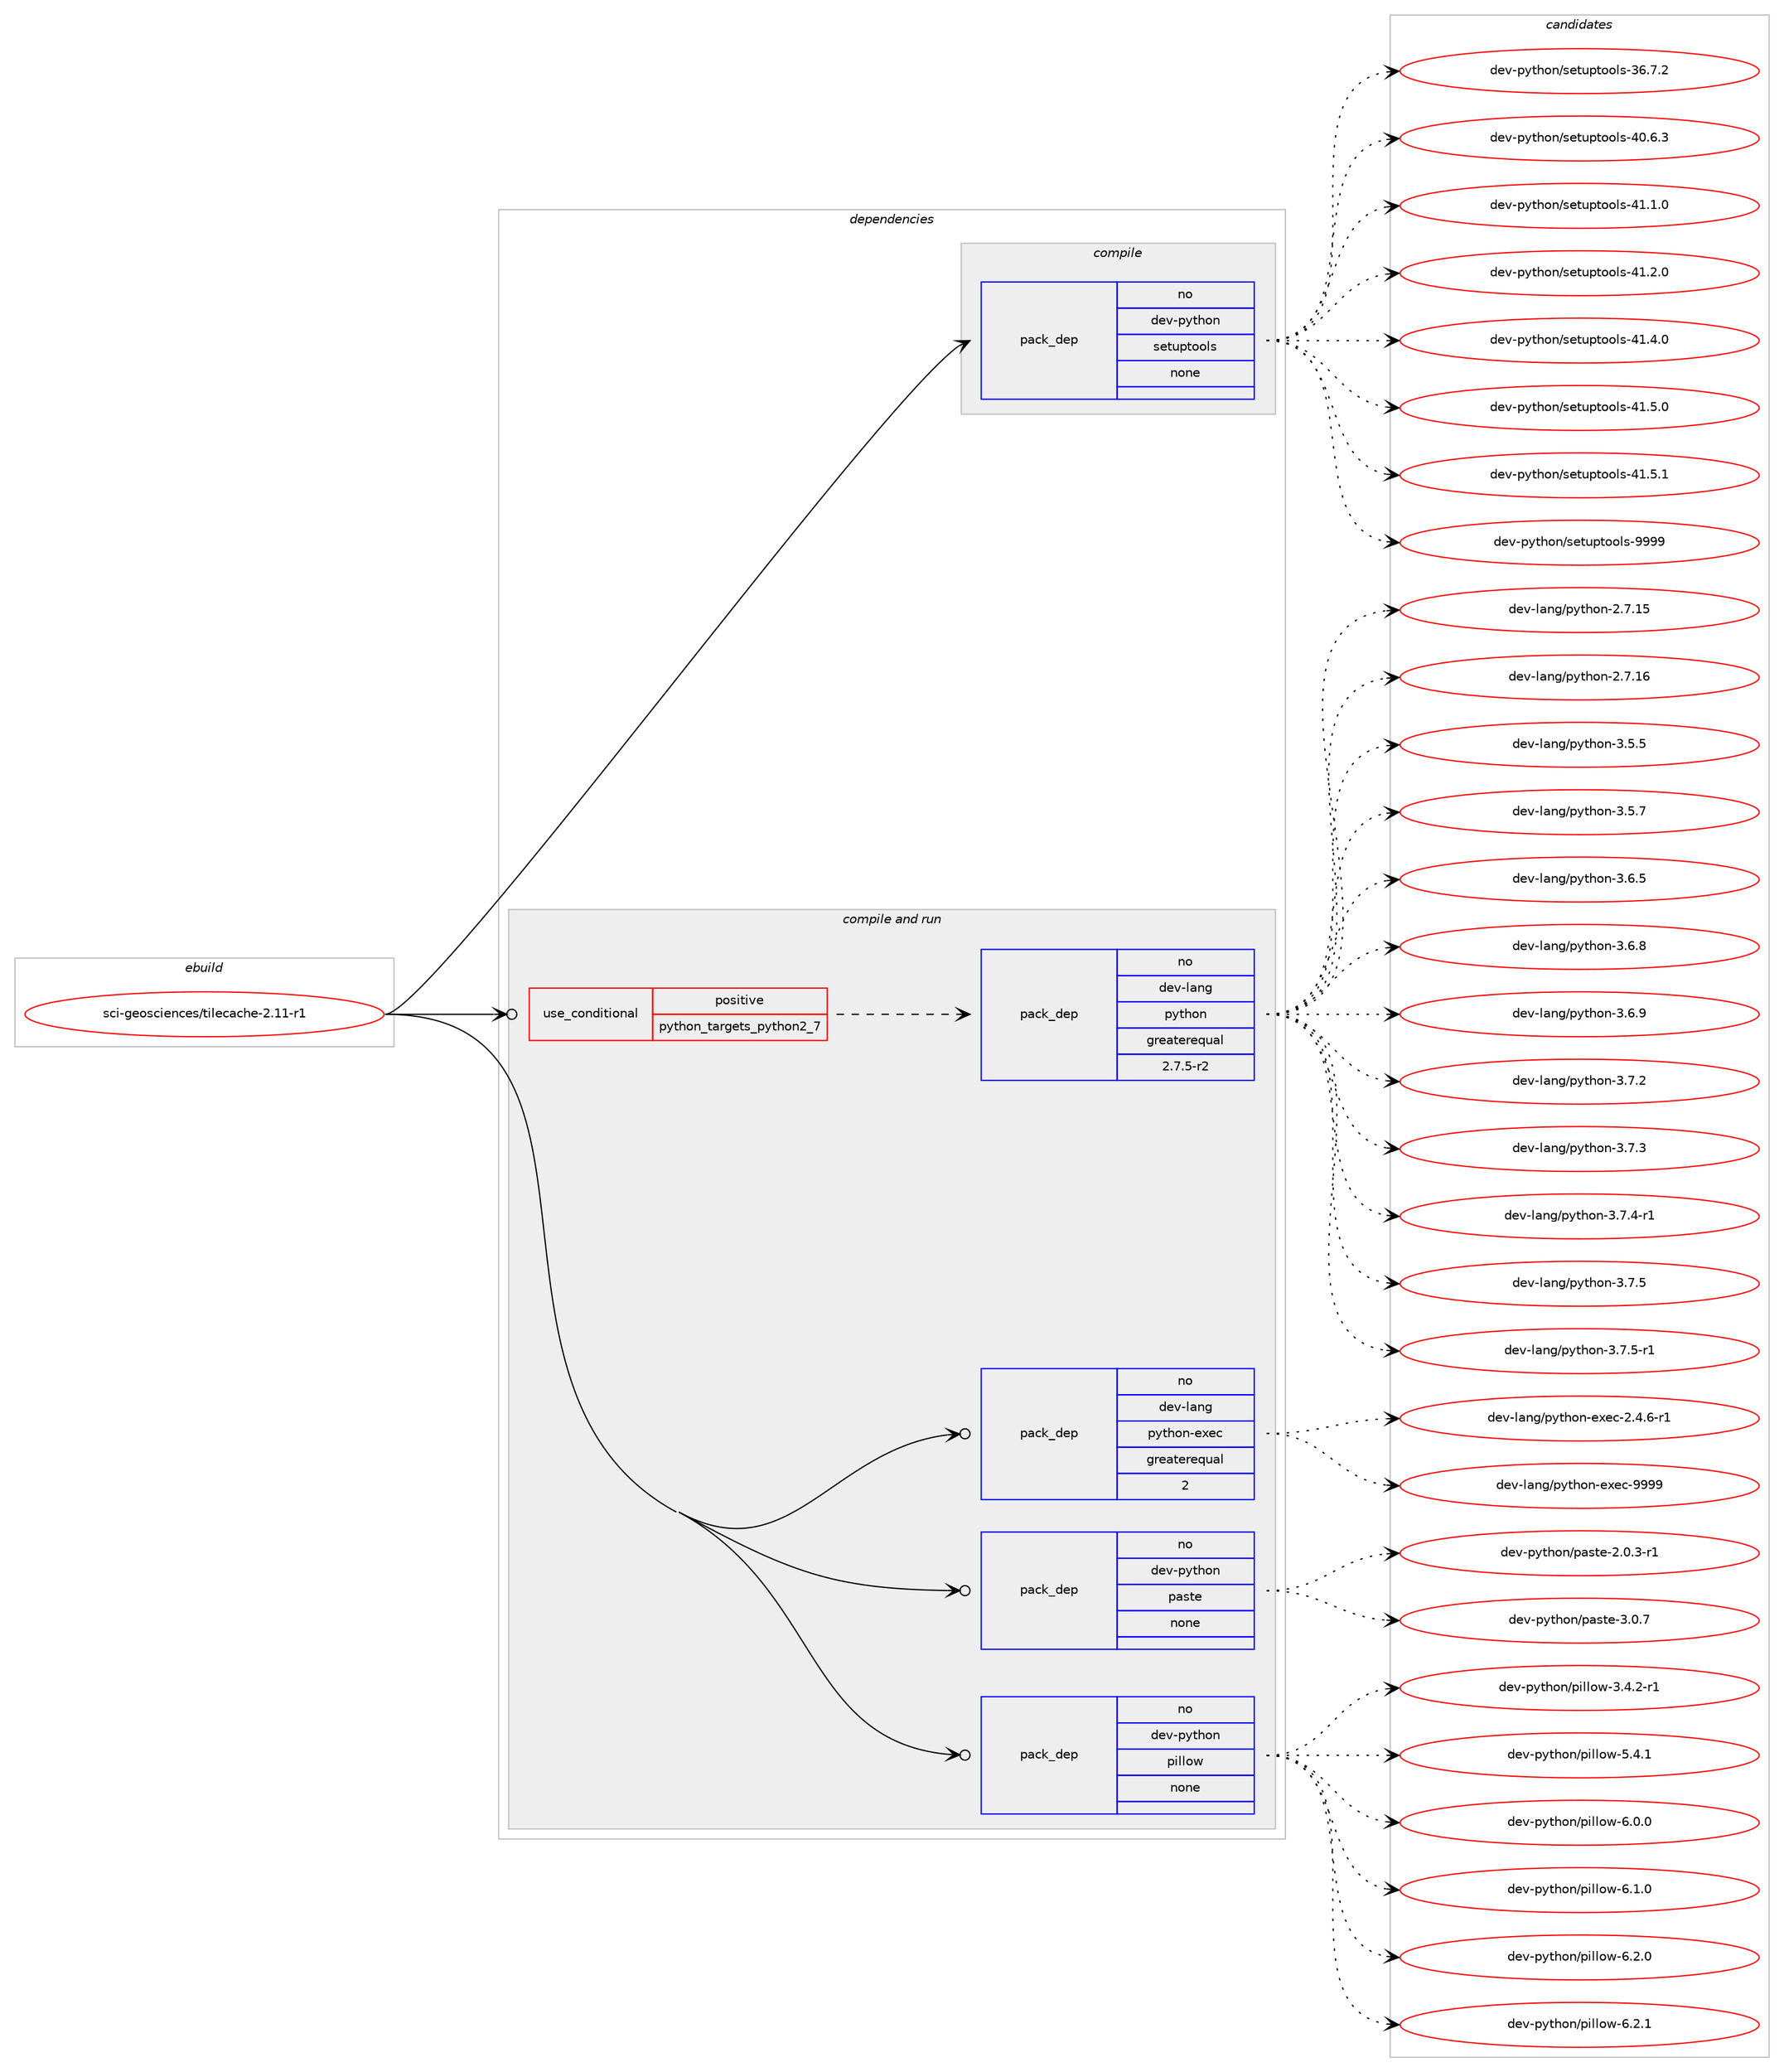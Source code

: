 digraph prolog {

# *************
# Graph options
# *************

newrank=true;
concentrate=true;
compound=true;
graph [rankdir=LR,fontname=Helvetica,fontsize=10,ranksep=1.5];#, ranksep=2.5, nodesep=0.2];
edge  [arrowhead=vee];
node  [fontname=Helvetica,fontsize=10];

# **********
# The ebuild
# **********

subgraph cluster_leftcol {
color=gray;
rank=same;
label=<<i>ebuild</i>>;
id [label="sci-geosciences/tilecache-2.11-r1", color=red, width=4, href="../sci-geosciences/tilecache-2.11-r1.svg"];
}

# ****************
# The dependencies
# ****************

subgraph cluster_midcol {
color=gray;
label=<<i>dependencies</i>>;
subgraph cluster_compile {
fillcolor="#eeeeee";
style=filled;
label=<<i>compile</i>>;
subgraph pack632620 {
dependency855262 [label=<<TABLE BORDER="0" CELLBORDER="1" CELLSPACING="0" CELLPADDING="4" WIDTH="220"><TR><TD ROWSPAN="6" CELLPADDING="30">pack_dep</TD></TR><TR><TD WIDTH="110">no</TD></TR><TR><TD>dev-python</TD></TR><TR><TD>setuptools</TD></TR><TR><TD>none</TD></TR><TR><TD></TD></TR></TABLE>>, shape=none, color=blue];
}
id:e -> dependency855262:w [weight=20,style="solid",arrowhead="vee"];
}
subgraph cluster_compileandrun {
fillcolor="#eeeeee";
style=filled;
label=<<i>compile and run</i>>;
subgraph cond207545 {
dependency855263 [label=<<TABLE BORDER="0" CELLBORDER="1" CELLSPACING="0" CELLPADDING="4"><TR><TD ROWSPAN="3" CELLPADDING="10">use_conditional</TD></TR><TR><TD>positive</TD></TR><TR><TD>python_targets_python2_7</TD></TR></TABLE>>, shape=none, color=red];
subgraph pack632621 {
dependency855264 [label=<<TABLE BORDER="0" CELLBORDER="1" CELLSPACING="0" CELLPADDING="4" WIDTH="220"><TR><TD ROWSPAN="6" CELLPADDING="30">pack_dep</TD></TR><TR><TD WIDTH="110">no</TD></TR><TR><TD>dev-lang</TD></TR><TR><TD>python</TD></TR><TR><TD>greaterequal</TD></TR><TR><TD>2.7.5-r2</TD></TR></TABLE>>, shape=none, color=blue];
}
dependency855263:e -> dependency855264:w [weight=20,style="dashed",arrowhead="vee"];
}
id:e -> dependency855263:w [weight=20,style="solid",arrowhead="odotvee"];
subgraph pack632622 {
dependency855265 [label=<<TABLE BORDER="0" CELLBORDER="1" CELLSPACING="0" CELLPADDING="4" WIDTH="220"><TR><TD ROWSPAN="6" CELLPADDING="30">pack_dep</TD></TR><TR><TD WIDTH="110">no</TD></TR><TR><TD>dev-lang</TD></TR><TR><TD>python-exec</TD></TR><TR><TD>greaterequal</TD></TR><TR><TD>2</TD></TR></TABLE>>, shape=none, color=blue];
}
id:e -> dependency855265:w [weight=20,style="solid",arrowhead="odotvee"];
subgraph pack632623 {
dependency855266 [label=<<TABLE BORDER="0" CELLBORDER="1" CELLSPACING="0" CELLPADDING="4" WIDTH="220"><TR><TD ROWSPAN="6" CELLPADDING="30">pack_dep</TD></TR><TR><TD WIDTH="110">no</TD></TR><TR><TD>dev-python</TD></TR><TR><TD>paste</TD></TR><TR><TD>none</TD></TR><TR><TD></TD></TR></TABLE>>, shape=none, color=blue];
}
id:e -> dependency855266:w [weight=20,style="solid",arrowhead="odotvee"];
subgraph pack632624 {
dependency855267 [label=<<TABLE BORDER="0" CELLBORDER="1" CELLSPACING="0" CELLPADDING="4" WIDTH="220"><TR><TD ROWSPAN="6" CELLPADDING="30">pack_dep</TD></TR><TR><TD WIDTH="110">no</TD></TR><TR><TD>dev-python</TD></TR><TR><TD>pillow</TD></TR><TR><TD>none</TD></TR><TR><TD></TD></TR></TABLE>>, shape=none, color=blue];
}
id:e -> dependency855267:w [weight=20,style="solid",arrowhead="odotvee"];
}
subgraph cluster_run {
fillcolor="#eeeeee";
style=filled;
label=<<i>run</i>>;
}
}

# **************
# The candidates
# **************

subgraph cluster_choices {
rank=same;
color=gray;
label=<<i>candidates</i>>;

subgraph choice632620 {
color=black;
nodesep=1;
choice100101118451121211161041111104711510111611711211611111110811545515446554650 [label="dev-python/setuptools-36.7.2", color=red, width=4,href="../dev-python/setuptools-36.7.2.svg"];
choice100101118451121211161041111104711510111611711211611111110811545524846544651 [label="dev-python/setuptools-40.6.3", color=red, width=4,href="../dev-python/setuptools-40.6.3.svg"];
choice100101118451121211161041111104711510111611711211611111110811545524946494648 [label="dev-python/setuptools-41.1.0", color=red, width=4,href="../dev-python/setuptools-41.1.0.svg"];
choice100101118451121211161041111104711510111611711211611111110811545524946504648 [label="dev-python/setuptools-41.2.0", color=red, width=4,href="../dev-python/setuptools-41.2.0.svg"];
choice100101118451121211161041111104711510111611711211611111110811545524946524648 [label="dev-python/setuptools-41.4.0", color=red, width=4,href="../dev-python/setuptools-41.4.0.svg"];
choice100101118451121211161041111104711510111611711211611111110811545524946534648 [label="dev-python/setuptools-41.5.0", color=red, width=4,href="../dev-python/setuptools-41.5.0.svg"];
choice100101118451121211161041111104711510111611711211611111110811545524946534649 [label="dev-python/setuptools-41.5.1", color=red, width=4,href="../dev-python/setuptools-41.5.1.svg"];
choice10010111845112121116104111110471151011161171121161111111081154557575757 [label="dev-python/setuptools-9999", color=red, width=4,href="../dev-python/setuptools-9999.svg"];
dependency855262:e -> choice100101118451121211161041111104711510111611711211611111110811545515446554650:w [style=dotted,weight="100"];
dependency855262:e -> choice100101118451121211161041111104711510111611711211611111110811545524846544651:w [style=dotted,weight="100"];
dependency855262:e -> choice100101118451121211161041111104711510111611711211611111110811545524946494648:w [style=dotted,weight="100"];
dependency855262:e -> choice100101118451121211161041111104711510111611711211611111110811545524946504648:w [style=dotted,weight="100"];
dependency855262:e -> choice100101118451121211161041111104711510111611711211611111110811545524946524648:w [style=dotted,weight="100"];
dependency855262:e -> choice100101118451121211161041111104711510111611711211611111110811545524946534648:w [style=dotted,weight="100"];
dependency855262:e -> choice100101118451121211161041111104711510111611711211611111110811545524946534649:w [style=dotted,weight="100"];
dependency855262:e -> choice10010111845112121116104111110471151011161171121161111111081154557575757:w [style=dotted,weight="100"];
}
subgraph choice632621 {
color=black;
nodesep=1;
choice10010111845108971101034711212111610411111045504655464953 [label="dev-lang/python-2.7.15", color=red, width=4,href="../dev-lang/python-2.7.15.svg"];
choice10010111845108971101034711212111610411111045504655464954 [label="dev-lang/python-2.7.16", color=red, width=4,href="../dev-lang/python-2.7.16.svg"];
choice100101118451089711010347112121116104111110455146534653 [label="dev-lang/python-3.5.5", color=red, width=4,href="../dev-lang/python-3.5.5.svg"];
choice100101118451089711010347112121116104111110455146534655 [label="dev-lang/python-3.5.7", color=red, width=4,href="../dev-lang/python-3.5.7.svg"];
choice100101118451089711010347112121116104111110455146544653 [label="dev-lang/python-3.6.5", color=red, width=4,href="../dev-lang/python-3.6.5.svg"];
choice100101118451089711010347112121116104111110455146544656 [label="dev-lang/python-3.6.8", color=red, width=4,href="../dev-lang/python-3.6.8.svg"];
choice100101118451089711010347112121116104111110455146544657 [label="dev-lang/python-3.6.9", color=red, width=4,href="../dev-lang/python-3.6.9.svg"];
choice100101118451089711010347112121116104111110455146554650 [label="dev-lang/python-3.7.2", color=red, width=4,href="../dev-lang/python-3.7.2.svg"];
choice100101118451089711010347112121116104111110455146554651 [label="dev-lang/python-3.7.3", color=red, width=4,href="../dev-lang/python-3.7.3.svg"];
choice1001011184510897110103471121211161041111104551465546524511449 [label="dev-lang/python-3.7.4-r1", color=red, width=4,href="../dev-lang/python-3.7.4-r1.svg"];
choice100101118451089711010347112121116104111110455146554653 [label="dev-lang/python-3.7.5", color=red, width=4,href="../dev-lang/python-3.7.5.svg"];
choice1001011184510897110103471121211161041111104551465546534511449 [label="dev-lang/python-3.7.5-r1", color=red, width=4,href="../dev-lang/python-3.7.5-r1.svg"];
dependency855264:e -> choice10010111845108971101034711212111610411111045504655464953:w [style=dotted,weight="100"];
dependency855264:e -> choice10010111845108971101034711212111610411111045504655464954:w [style=dotted,weight="100"];
dependency855264:e -> choice100101118451089711010347112121116104111110455146534653:w [style=dotted,weight="100"];
dependency855264:e -> choice100101118451089711010347112121116104111110455146534655:w [style=dotted,weight="100"];
dependency855264:e -> choice100101118451089711010347112121116104111110455146544653:w [style=dotted,weight="100"];
dependency855264:e -> choice100101118451089711010347112121116104111110455146544656:w [style=dotted,weight="100"];
dependency855264:e -> choice100101118451089711010347112121116104111110455146544657:w [style=dotted,weight="100"];
dependency855264:e -> choice100101118451089711010347112121116104111110455146554650:w [style=dotted,weight="100"];
dependency855264:e -> choice100101118451089711010347112121116104111110455146554651:w [style=dotted,weight="100"];
dependency855264:e -> choice1001011184510897110103471121211161041111104551465546524511449:w [style=dotted,weight="100"];
dependency855264:e -> choice100101118451089711010347112121116104111110455146554653:w [style=dotted,weight="100"];
dependency855264:e -> choice1001011184510897110103471121211161041111104551465546534511449:w [style=dotted,weight="100"];
}
subgraph choice632622 {
color=black;
nodesep=1;
choice10010111845108971101034711212111610411111045101120101994550465246544511449 [label="dev-lang/python-exec-2.4.6-r1", color=red, width=4,href="../dev-lang/python-exec-2.4.6-r1.svg"];
choice10010111845108971101034711212111610411111045101120101994557575757 [label="dev-lang/python-exec-9999", color=red, width=4,href="../dev-lang/python-exec-9999.svg"];
dependency855265:e -> choice10010111845108971101034711212111610411111045101120101994550465246544511449:w [style=dotted,weight="100"];
dependency855265:e -> choice10010111845108971101034711212111610411111045101120101994557575757:w [style=dotted,weight="100"];
}
subgraph choice632623 {
color=black;
nodesep=1;
choice1001011184511212111610411111047112971151161014550464846514511449 [label="dev-python/paste-2.0.3-r1", color=red, width=4,href="../dev-python/paste-2.0.3-r1.svg"];
choice100101118451121211161041111104711297115116101455146484655 [label="dev-python/paste-3.0.7", color=red, width=4,href="../dev-python/paste-3.0.7.svg"];
dependency855266:e -> choice1001011184511212111610411111047112971151161014550464846514511449:w [style=dotted,weight="100"];
dependency855266:e -> choice100101118451121211161041111104711297115116101455146484655:w [style=dotted,weight="100"];
}
subgraph choice632624 {
color=black;
nodesep=1;
choice10010111845112121116104111110471121051081081111194551465246504511449 [label="dev-python/pillow-3.4.2-r1", color=red, width=4,href="../dev-python/pillow-3.4.2-r1.svg"];
choice1001011184511212111610411111047112105108108111119455346524649 [label="dev-python/pillow-5.4.1", color=red, width=4,href="../dev-python/pillow-5.4.1.svg"];
choice1001011184511212111610411111047112105108108111119455446484648 [label="dev-python/pillow-6.0.0", color=red, width=4,href="../dev-python/pillow-6.0.0.svg"];
choice1001011184511212111610411111047112105108108111119455446494648 [label="dev-python/pillow-6.1.0", color=red, width=4,href="../dev-python/pillow-6.1.0.svg"];
choice1001011184511212111610411111047112105108108111119455446504648 [label="dev-python/pillow-6.2.0", color=red, width=4,href="../dev-python/pillow-6.2.0.svg"];
choice1001011184511212111610411111047112105108108111119455446504649 [label="dev-python/pillow-6.2.1", color=red, width=4,href="../dev-python/pillow-6.2.1.svg"];
dependency855267:e -> choice10010111845112121116104111110471121051081081111194551465246504511449:w [style=dotted,weight="100"];
dependency855267:e -> choice1001011184511212111610411111047112105108108111119455346524649:w [style=dotted,weight="100"];
dependency855267:e -> choice1001011184511212111610411111047112105108108111119455446484648:w [style=dotted,weight="100"];
dependency855267:e -> choice1001011184511212111610411111047112105108108111119455446494648:w [style=dotted,weight="100"];
dependency855267:e -> choice1001011184511212111610411111047112105108108111119455446504648:w [style=dotted,weight="100"];
dependency855267:e -> choice1001011184511212111610411111047112105108108111119455446504649:w [style=dotted,weight="100"];
}
}

}
